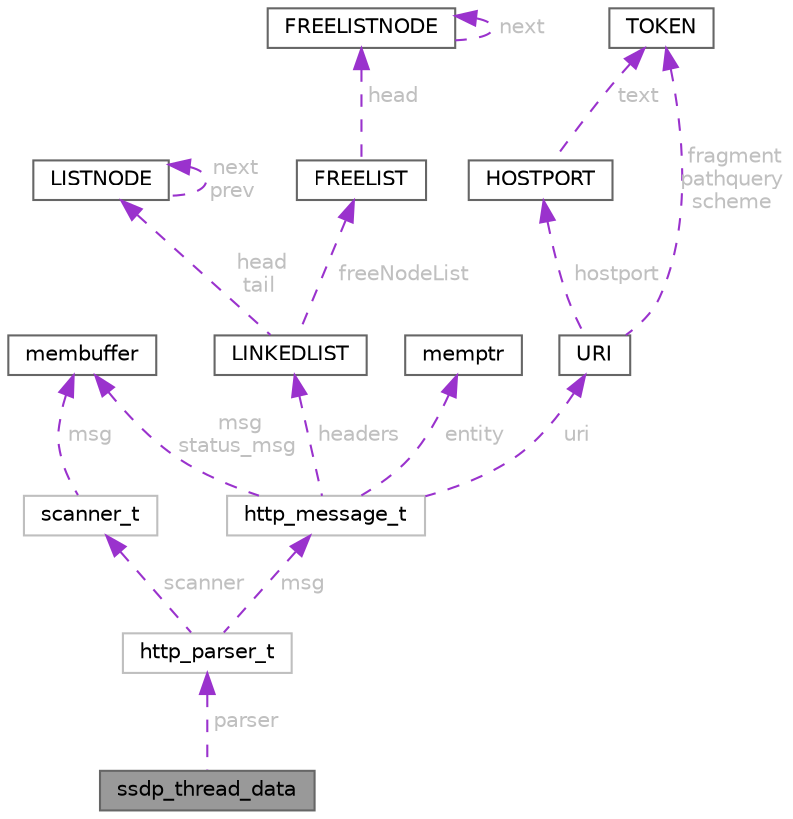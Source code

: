 digraph "ssdp_thread_data"
{
 // LATEX_PDF_SIZE
  bgcolor="transparent";
  edge [fontname=Helvetica,fontsize=10,labelfontname=Helvetica,labelfontsize=10];
  node [fontname=Helvetica,fontsize=10,shape=box,height=0.2,width=0.4];
  Node1 [id="Node000001",label="ssdp_thread_data",height=0.2,width=0.4,color="gray40", fillcolor="grey60", style="filled", fontcolor="black",tooltip=" "];
  Node2 -> Node1 [id="edge1_Node000001_Node000002",dir="back",color="darkorchid3",style="dashed",tooltip=" ",label=" parser",fontcolor="grey" ];
  Node2 [id="Node000002",label="http_parser_t",height=0.2,width=0.4,color="grey75", fillcolor="white", style="filled",URL="$structhttp__parser__t.html",tooltip=" "];
  Node3 -> Node2 [id="edge2_Node000002_Node000003",dir="back",color="darkorchid3",style="dashed",tooltip=" ",label=" msg",fontcolor="grey" ];
  Node3 [id="Node000003",label="http_message_t",height=0.2,width=0.4,color="grey75", fillcolor="white", style="filled",URL="$structhttp__message__t.html",tooltip=" "];
  Node4 -> Node3 [id="edge3_Node000003_Node000004",dir="back",color="darkorchid3",style="dashed",tooltip=" ",label=" uri",fontcolor="grey" ];
  Node4 [id="Node000004",label="URI",height=0.2,width=0.4,color="gray40", fillcolor="white", style="filled",URL="$structURI.html",tooltip="Represents a URI used in parse_uri and elsewhere."];
  Node5 -> Node4 [id="edge4_Node000004_Node000005",dir="back",color="darkorchid3",style="dashed",tooltip=" ",label=" fragment\npathquery\nscheme",fontcolor="grey" ];
  Node5 [id="Node000005",label="TOKEN",height=0.2,width=0.4,color="gray40", fillcolor="white", style="filled",URL="$structTOKEN.html",tooltip="Buffer used in parsinghttp messages, urls, etc. generally this simply holds a pointer into a larger a..."];
  Node6 -> Node4 [id="edge5_Node000004_Node000006",dir="back",color="darkorchid3",style="dashed",tooltip=" ",label=" hostport",fontcolor="grey" ];
  Node6 [id="Node000006",label="HOSTPORT",height=0.2,width=0.4,color="gray40", fillcolor="white", style="filled",URL="$structHOSTPORT.html",tooltip="Represents a host port: e.g. \"127.127.0.1:80\" text is a token pointing to the full string representat..."];
  Node5 -> Node6 [id="edge6_Node000006_Node000005",dir="back",color="darkorchid3",style="dashed",tooltip=" ",label=" text",fontcolor="grey" ];
  Node7 -> Node3 [id="edge7_Node000003_Node000007",dir="back",color="darkorchid3",style="dashed",tooltip=" ",label=" msg\nstatus_msg",fontcolor="grey" ];
  Node7 [id="Node000007",label="membuffer",height=0.2,width=0.4,color="gray40", fillcolor="white", style="filled",URL="$structmembuffer.html",tooltip=" "];
  Node8 -> Node3 [id="edge8_Node000003_Node000008",dir="back",color="darkorchid3",style="dashed",tooltip=" ",label=" headers",fontcolor="grey" ];
  Node8 [id="Node000008",label="LINKEDLIST",height=0.2,width=0.4,color="gray40", fillcolor="white", style="filled",URL="$structLINKEDLIST.html",tooltip=" "];
  Node9 -> Node8 [id="edge9_Node000008_Node000009",dir="back",color="darkorchid3",style="dashed",tooltip=" ",label=" head\ntail",fontcolor="grey" ];
  Node9 [id="Node000009",label="LISTNODE",height=0.2,width=0.4,color="gray40", fillcolor="white", style="filled",URL="$structLISTNODE.html",tooltip=" "];
  Node9 -> Node9 [id="edge10_Node000009_Node000009",dir="back",color="darkorchid3",style="dashed",tooltip=" ",label=" next\nprev",fontcolor="grey" ];
  Node10 -> Node8 [id="edge11_Node000008_Node000010",dir="back",color="darkorchid3",style="dashed",tooltip=" ",label=" freeNodeList",fontcolor="grey" ];
  Node10 [id="Node000010",label="FREELIST",height=0.2,width=0.4,color="gray40", fillcolor="white", style="filled",URL="$structFREELIST.html",tooltip=" "];
  Node11 -> Node10 [id="edge12_Node000010_Node000011",dir="back",color="darkorchid3",style="dashed",tooltip=" ",label=" head",fontcolor="grey" ];
  Node11 [id="Node000011",label="FREELISTNODE",height=0.2,width=0.4,color="gray40", fillcolor="white", style="filled",URL="$structFREELISTNODE.html",tooltip=" "];
  Node11 -> Node11 [id="edge13_Node000011_Node000011",dir="back",color="darkorchid3",style="dashed",tooltip=" ",label=" next",fontcolor="grey" ];
  Node12 -> Node3 [id="edge14_Node000003_Node000012",dir="back",color="darkorchid3",style="dashed",tooltip=" ",label=" entity",fontcolor="grey" ];
  Node12 [id="Node000012",label="memptr",height=0.2,width=0.4,color="gray40", fillcolor="white", style="filled",URL="$structmemptr.html",tooltip=" "];
  Node13 -> Node2 [id="edge15_Node000002_Node000013",dir="back",color="darkorchid3",style="dashed",tooltip=" ",label=" scanner",fontcolor="grey" ];
  Node13 [id="Node000013",label="scanner_t",height=0.2,width=0.4,color="grey75", fillcolor="white", style="filled",URL="$structscanner__t.html",tooltip=" "];
  Node7 -> Node13 [id="edge16_Node000013_Node000007",dir="back",color="darkorchid3",style="dashed",tooltip=" ",label=" msg",fontcolor="grey" ];
}
